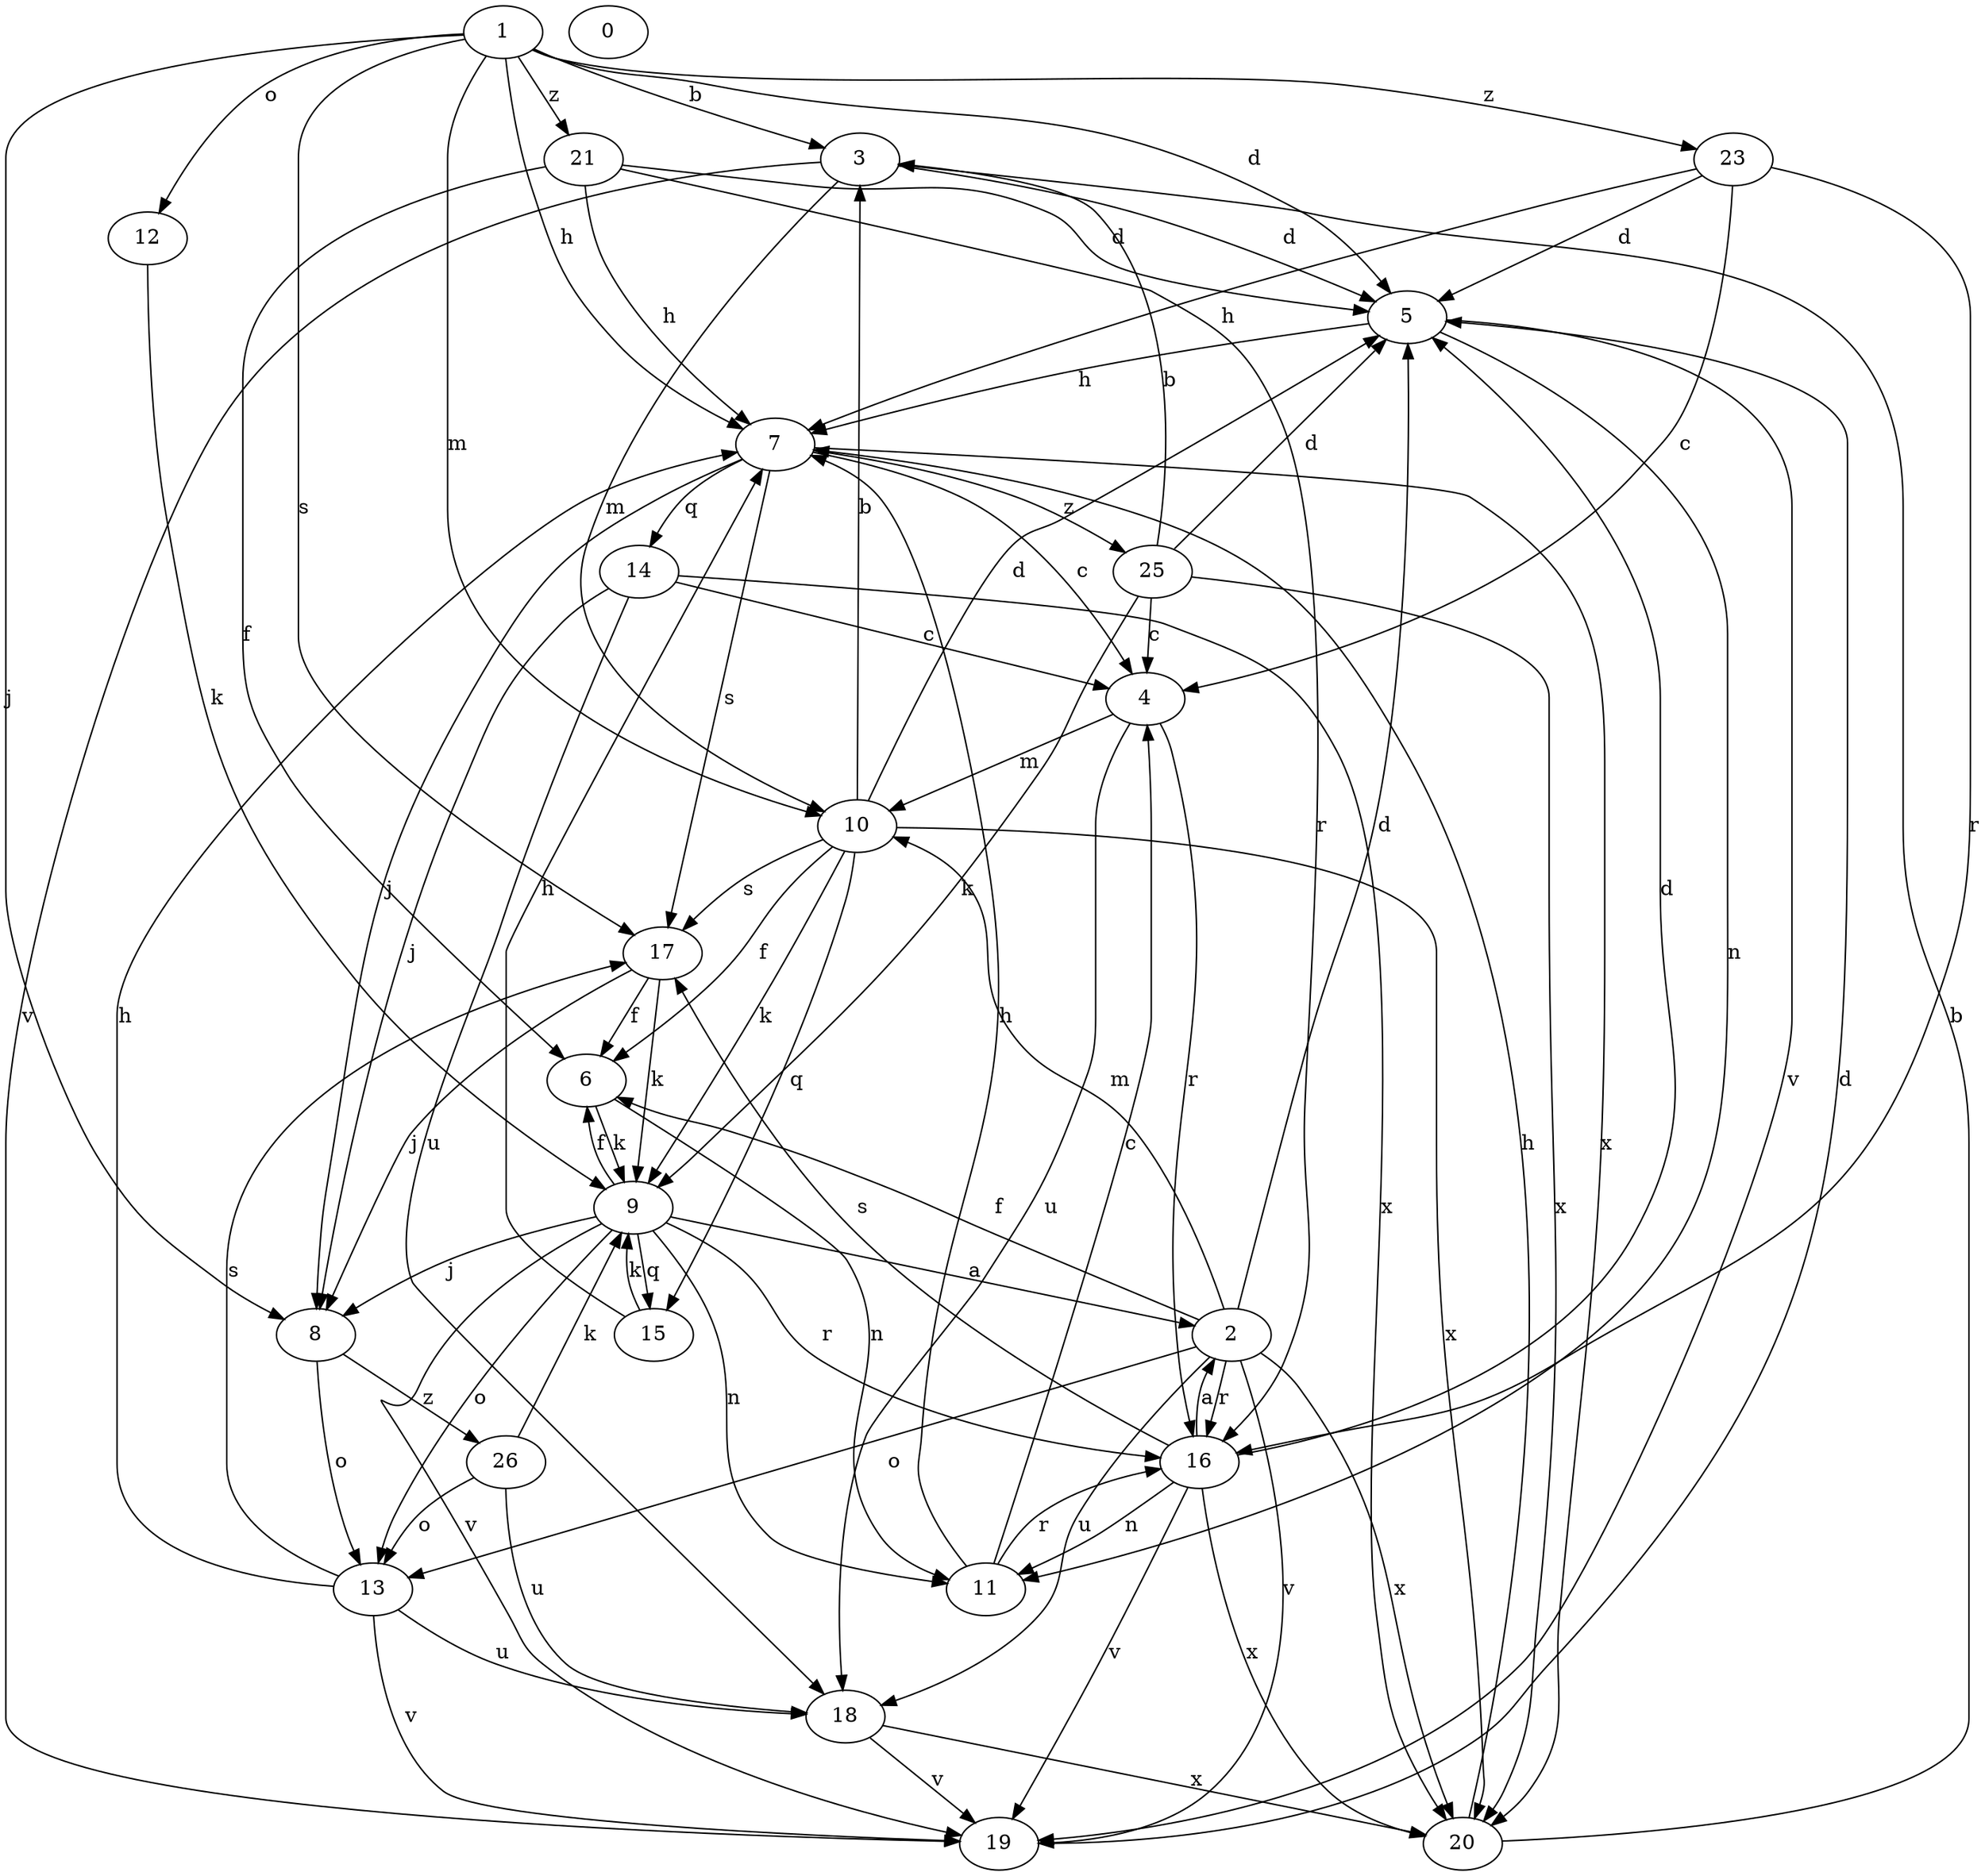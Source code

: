 strict digraph  {
1;
2;
3;
4;
5;
6;
7;
8;
9;
10;
11;
12;
13;
14;
15;
16;
17;
18;
19;
20;
21;
23;
0;
25;
26;
1 -> 3  [label=b];
1 -> 5  [label=d];
1 -> 7  [label=h];
1 -> 8  [label=j];
1 -> 10  [label=m];
1 -> 12  [label=o];
1 -> 17  [label=s];
1 -> 21  [label=z];
1 -> 23  [label=z];
2 -> 5  [label=d];
2 -> 6  [label=f];
2 -> 10  [label=m];
2 -> 13  [label=o];
2 -> 16  [label=r];
2 -> 18  [label=u];
2 -> 19  [label=v];
2 -> 20  [label=x];
3 -> 5  [label=d];
3 -> 10  [label=m];
3 -> 19  [label=v];
4 -> 10  [label=m];
4 -> 16  [label=r];
4 -> 18  [label=u];
5 -> 7  [label=h];
5 -> 11  [label=n];
5 -> 19  [label=v];
6 -> 9  [label=k];
6 -> 11  [label=n];
7 -> 4  [label=c];
7 -> 8  [label=j];
7 -> 14  [label=q];
7 -> 17  [label=s];
7 -> 20  [label=x];
7 -> 25  [label=z];
8 -> 13  [label=o];
8 -> 26  [label=z];
9 -> 2  [label=a];
9 -> 6  [label=f];
9 -> 8  [label=j];
9 -> 11  [label=n];
9 -> 13  [label=o];
9 -> 15  [label=q];
9 -> 16  [label=r];
9 -> 19  [label=v];
10 -> 3  [label=b];
10 -> 5  [label=d];
10 -> 6  [label=f];
10 -> 9  [label=k];
10 -> 15  [label=q];
10 -> 17  [label=s];
10 -> 20  [label=x];
11 -> 4  [label=c];
11 -> 7  [label=h];
11 -> 16  [label=r];
12 -> 9  [label=k];
13 -> 7  [label=h];
13 -> 17  [label=s];
13 -> 18  [label=u];
13 -> 19  [label=v];
14 -> 4  [label=c];
14 -> 8  [label=j];
14 -> 18  [label=u];
14 -> 20  [label=x];
15 -> 7  [label=h];
15 -> 9  [label=k];
16 -> 2  [label=a];
16 -> 5  [label=d];
16 -> 11  [label=n];
16 -> 17  [label=s];
16 -> 19  [label=v];
16 -> 20  [label=x];
17 -> 6  [label=f];
17 -> 8  [label=j];
17 -> 9  [label=k];
18 -> 19  [label=v];
18 -> 20  [label=x];
19 -> 5  [label=d];
20 -> 3  [label=b];
20 -> 7  [label=h];
21 -> 5  [label=d];
21 -> 6  [label=f];
21 -> 7  [label=h];
21 -> 16  [label=r];
23 -> 4  [label=c];
23 -> 5  [label=d];
23 -> 7  [label=h];
23 -> 16  [label=r];
25 -> 3  [label=b];
25 -> 4  [label=c];
25 -> 5  [label=d];
25 -> 9  [label=k];
25 -> 20  [label=x];
26 -> 9  [label=k];
26 -> 13  [label=o];
26 -> 18  [label=u];
}
